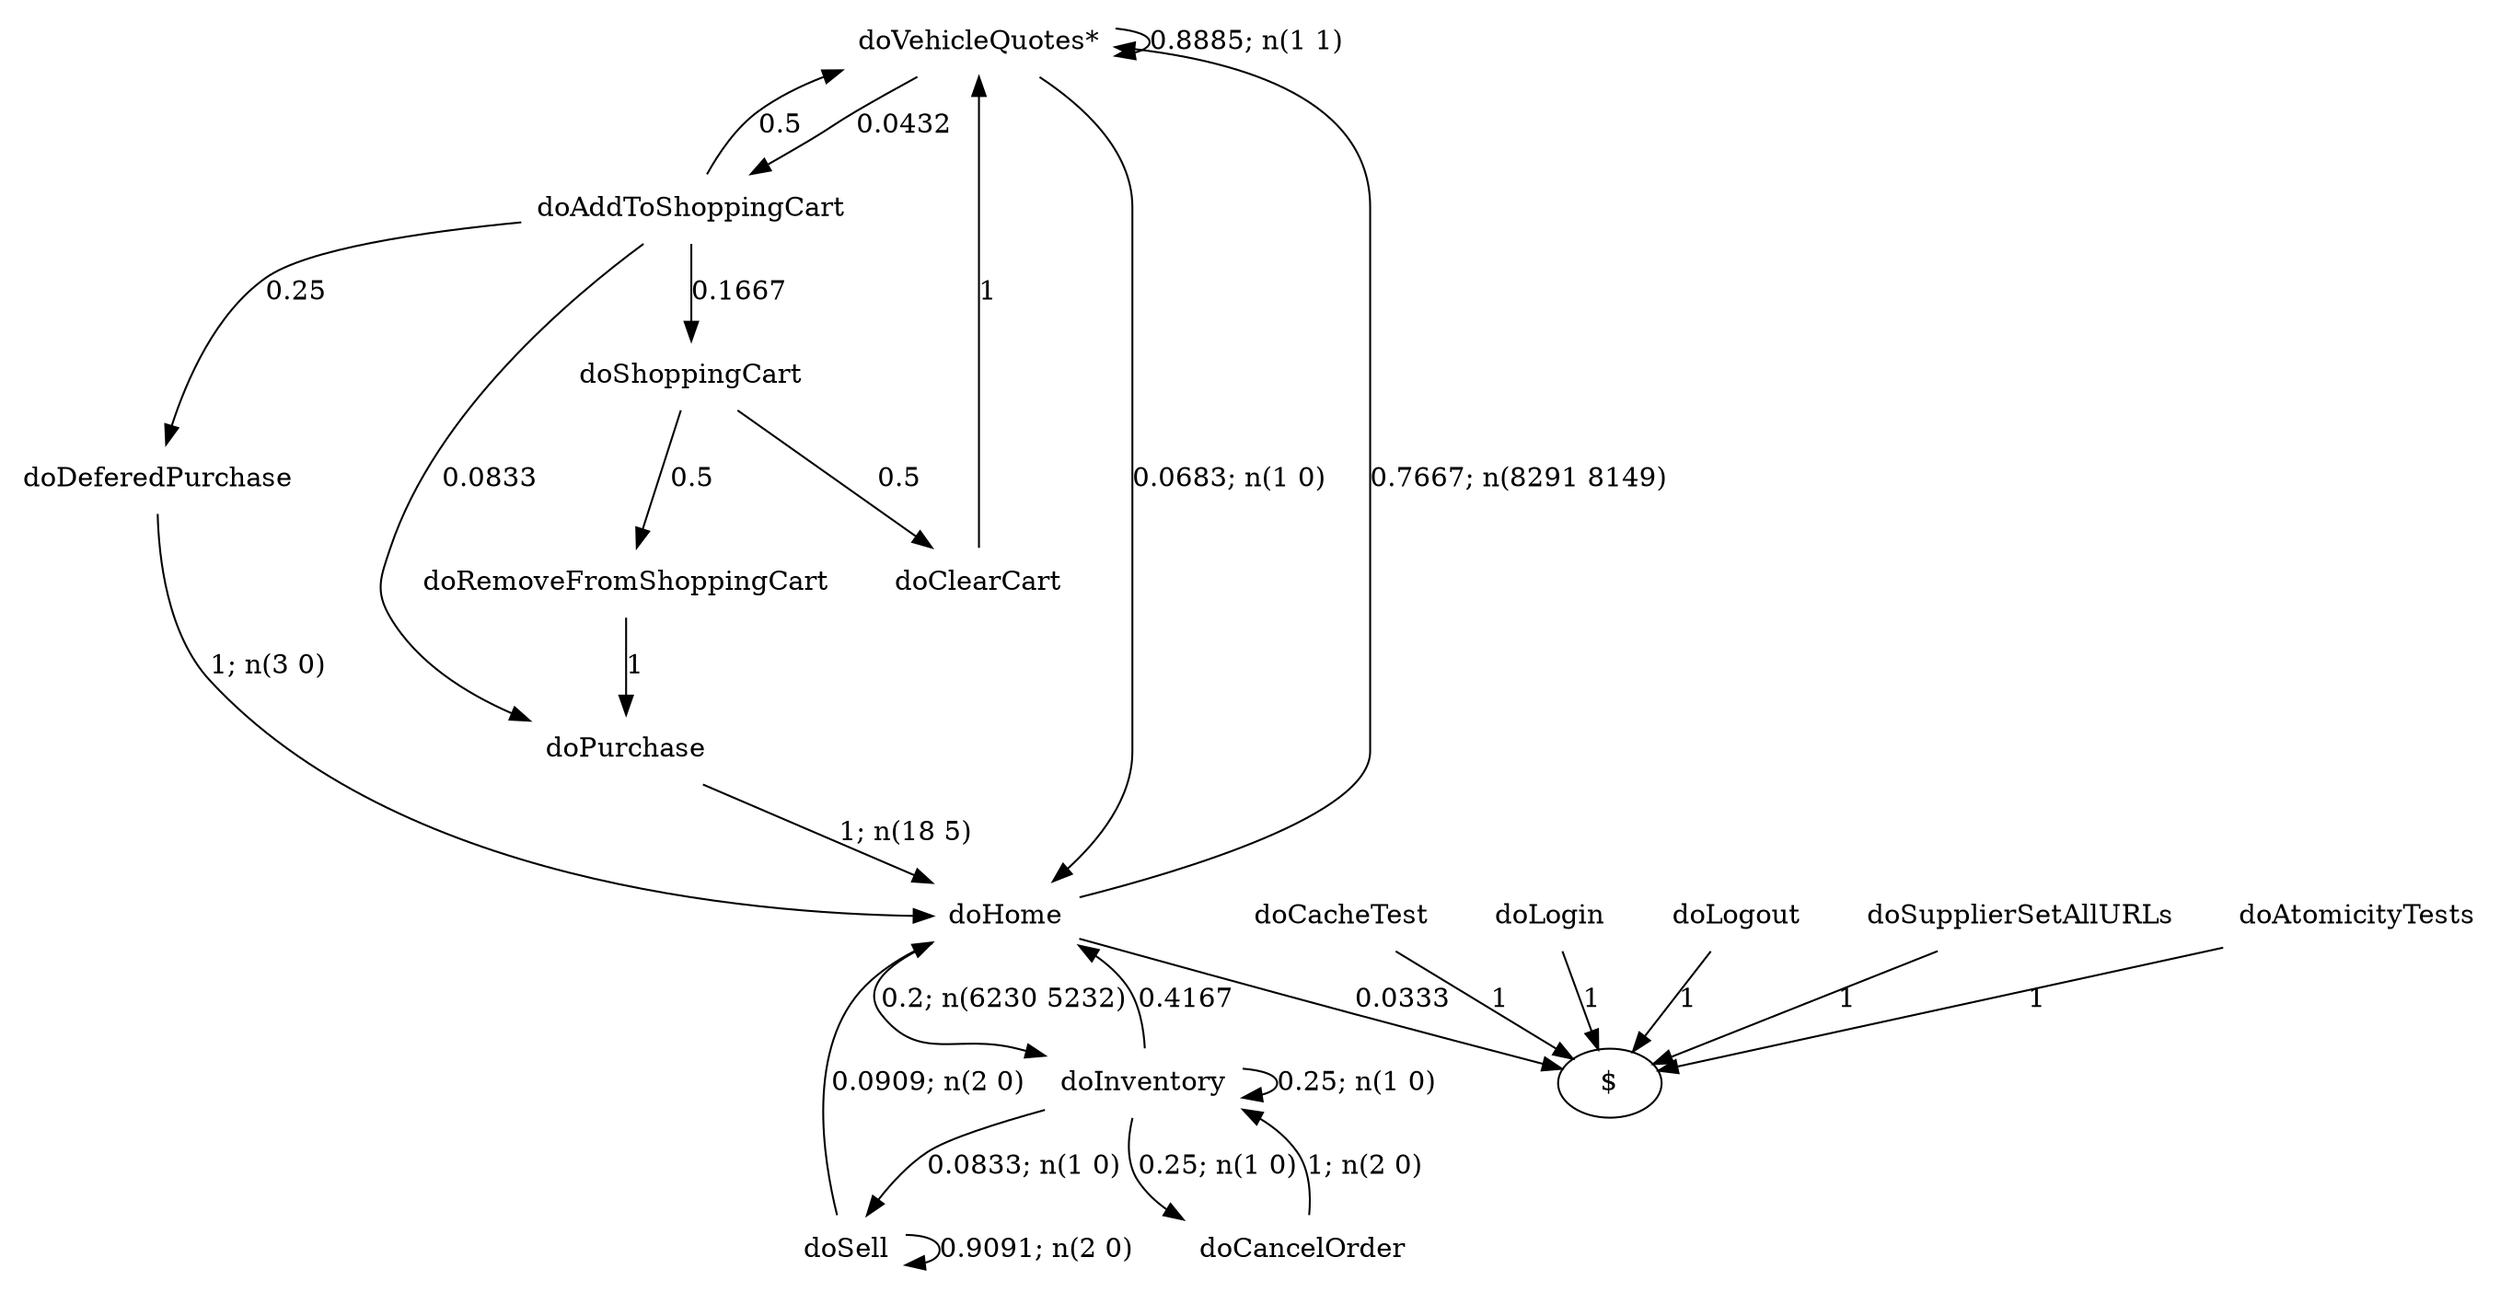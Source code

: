 digraph G {"doVehicleQuotes*" [label="doVehicleQuotes*",shape=none];"doSupplierSetAllURLs" [label="doSupplierSetAllURLs",shape=none];"doAtomicityTests" [label="doAtomicityTests",shape=none];"doCacheTest" [label="doCacheTest",shape=none];"doLogin" [label="doLogin",shape=none];"doAddToShoppingCart" [label="doAddToShoppingCart",shape=none];"doDeferedPurchase" [label="doDeferedPurchase",shape=none];"doHome" [label="doHome",shape=none];"doShoppingCart" [label="doShoppingCart",shape=none];"doClearCart" [label="doClearCart",shape=none];"doPurchase" [label="doPurchase",shape=none];"doInventory" [label="doInventory",shape=none];"doSell" [label="doSell",shape=none];"doLogout" [label="doLogout",shape=none];"doCancelOrder" [label="doCancelOrder",shape=none];"doRemoveFromShoppingCart" [label="doRemoveFromShoppingCart",shape=none];"doVehicleQuotes*"->"doVehicleQuotes*" [style=solid,label="0.8885; n(1 1)"];"doVehicleQuotes*"->"doAddToShoppingCart" [style=solid,label="0.0432"];"doVehicleQuotes*"->"doHome" [style=solid,label="0.0683; n(1 0)"];"doSupplierSetAllURLs"->"$" [style=solid,label="1"];"doAtomicityTests"->"$" [style=solid,label="1"];"doCacheTest"->"$" [style=solid,label="1"];"doLogin"->"$" [style=solid,label="1"];"doAddToShoppingCart"->"doVehicleQuotes*" [style=solid,label="0.5"];"doAddToShoppingCart"->"doDeferedPurchase" [style=solid,label="0.25"];"doAddToShoppingCart"->"doShoppingCart" [style=solid,label="0.1667"];"doAddToShoppingCart"->"doPurchase" [style=solid,label="0.0833"];"doDeferedPurchase"->"doHome" [style=solid,label="1; n(3 0)"];"doHome"->"doVehicleQuotes*" [style=solid,label="0.7667; n(8291 8149)"];"doHome"->"doInventory" [style=solid,label="0.2; n(6230 5232)"];"doHome"->"$" [style=solid,label="0.0333"];"doShoppingCart"->"doClearCart" [style=solid,label="0.5"];"doShoppingCart"->"doRemoveFromShoppingCart" [style=solid,label="0.5"];"doClearCart"->"doVehicleQuotes*" [style=solid,label="1"];"doPurchase"->"doHome" [style=solid,label="1; n(18 5)"];"doInventory"->"doHome" [style=solid,label="0.4167"];"doInventory"->"doInventory" [style=solid,label="0.25; n(1 0)"];"doInventory"->"doSell" [style=solid,label="0.0833; n(1 0)"];"doInventory"->"doCancelOrder" [style=solid,label="0.25; n(1 0)"];"doSell"->"doHome" [style=solid,label="0.0909; n(2 0)"];"doSell"->"doSell" [style=solid,label="0.9091; n(2 0)"];"doLogout"->"$" [style=solid,label="1"];"doCancelOrder"->"doInventory" [style=solid,label="1; n(2 0)"];"doRemoveFromShoppingCart"->"doPurchase" [style=solid,label="1"];}